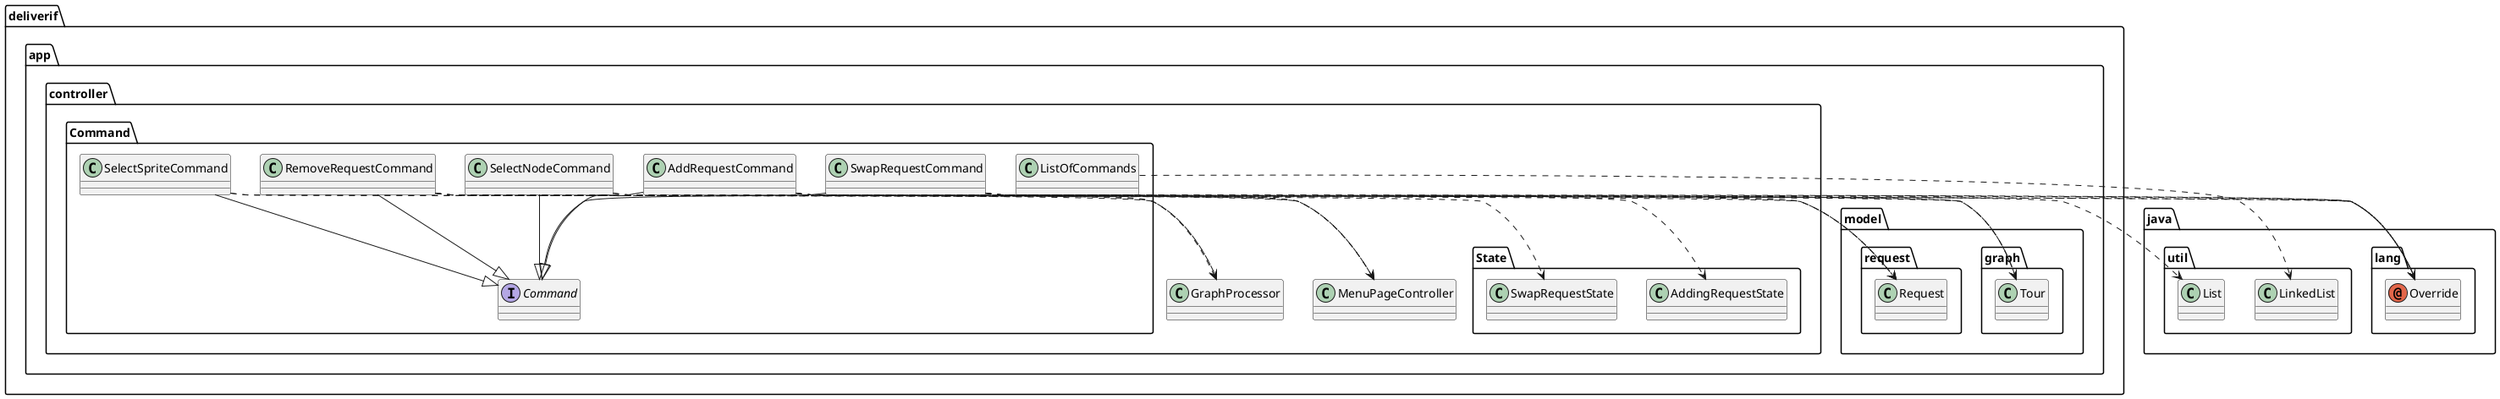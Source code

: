 @startuml
annotation java.lang.Override
class deliverif.app.controller.Command.AddRequestCommand
class deliverif.app.controller.Command.ListOfCommands
class deliverif.app.controller.Command.RemoveRequestCommand
class deliverif.app.controller.Command.SelectNodeCommand
class deliverif.app.controller.Command.SelectSpriteCommand
class deliverif.app.controller.Command.SwapRequestCommand
class deliverif.app.controller.GraphProcessor
class deliverif.app.controller.MenuPageController
class deliverif.app.controller.State.AddingRequestState
class deliverif.app.controller.State.SwapRequestState
class deliverif.app.model.graph.Tour
class deliverif.app.model.request.Request
class java.util.LinkedList
class java.util.List
interface deliverif.app.controller.Command.Command
deliverif.app.controller.Command.AddRequestCommand ..> java.lang.Override
deliverif.app.controller.Command.AddRequestCommand ..> deliverif.app.controller.GraphProcessor
deliverif.app.controller.Command.AddRequestCommand ..> deliverif.app.controller.MenuPageController
deliverif.app.controller.Command.AddRequestCommand ..> deliverif.app.model.graph.Tour
deliverif.app.controller.Command.AddRequestCommand ..> deliverif.app.model.request.Request
deliverif.app.controller.Command.AddRequestCommand --|> deliverif.app.controller.Command.Command
deliverif.app.controller.Command.ListOfCommands ..> java.util.LinkedList
deliverif.app.controller.Command.RemoveRequestCommand ..> java.lang.Override
deliverif.app.controller.Command.RemoveRequestCommand ..> deliverif.app.controller.GraphProcessor
deliverif.app.controller.Command.RemoveRequestCommand ..> deliverif.app.controller.MenuPageController
deliverif.app.controller.Command.RemoveRequestCommand ..> deliverif.app.model.graph.Tour
deliverif.app.controller.Command.RemoveRequestCommand ..> deliverif.app.model.request.Request
deliverif.app.controller.Command.RemoveRequestCommand --|> deliverif.app.controller.Command.Command
deliverif.app.controller.Command.SelectNodeCommand ..> java.lang.Override
deliverif.app.controller.Command.SelectNodeCommand ..> deliverif.app.controller.State.AddingRequestState
deliverif.app.controller.Command.SelectNodeCommand --|> deliverif.app.controller.Command.Command
deliverif.app.controller.Command.SelectSpriteCommand ..> java.lang.Override
deliverif.app.controller.Command.SelectSpriteCommand ..> deliverif.app.controller.State.SwapRequestState
deliverif.app.controller.Command.SelectSpriteCommand --|> deliverif.app.controller.Command.Command
deliverif.app.controller.Command.SwapRequestCommand ..> java.lang.Override
deliverif.app.controller.Command.SwapRequestCommand ..> deliverif.app.controller.GraphProcessor
deliverif.app.controller.Command.SwapRequestCommand ..> deliverif.app.controller.MenuPageController
deliverif.app.controller.Command.SwapRequestCommand ..> deliverif.app.model.graph.Tour
deliverif.app.controller.Command.SwapRequestCommand ..> deliverif.app.model.request.Request
deliverif.app.controller.Command.SwapRequestCommand ..> java.util.List
deliverif.app.controller.Command.SwapRequestCommand --|> deliverif.app.controller.Command.Command
@enduml